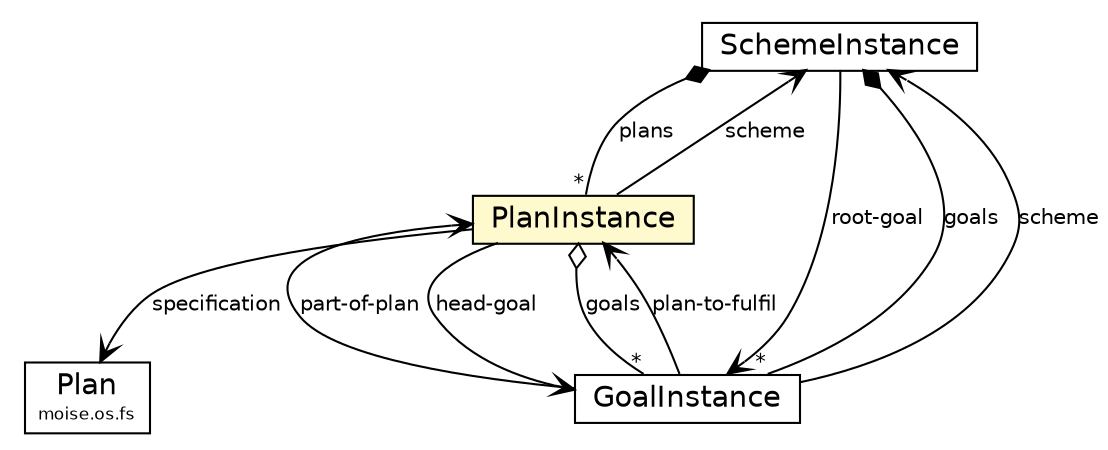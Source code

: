 #!/usr/local/bin/dot
#
# Class diagram 
# Generated by UMLGraph version R5_6_6-1-g9240c4 (http://www.umlgraph.org/)
#

digraph G {
	edge [fontname="Helvetica",fontsize=10,labelfontname="Helvetica",labelfontsize=10];
	node [fontname="Helvetica",fontsize=10,shape=plaintext];
	nodesep=0.25;
	ranksep=0.5;
	// moise.oe.SchemeInstance
	c9640 [label=<<table title="moise.oe.SchemeInstance" border="0" cellborder="1" cellspacing="0" cellpadding="2" port="p" href="./SchemeInstance.html">
		<tr><td><table border="0" cellspacing="0" cellpadding="1">
<tr><td align="center" balign="center"> SchemeInstance </td></tr>
		</table></td></tr>
		</table>>, URL="./SchemeInstance.html", fontname="Helvetica", fontcolor="black", fontsize=14.0];
	// moise.oe.PlanInstance
	c9643 [label=<<table title="moise.oe.PlanInstance" border="0" cellborder="1" cellspacing="0" cellpadding="2" port="p" bgcolor="lemonChiffon" href="./PlanInstance.html">
		<tr><td><table border="0" cellspacing="0" cellpadding="1">
<tr><td align="center" balign="center"> PlanInstance </td></tr>
		</table></td></tr>
		</table>>, URL="./PlanInstance.html", fontname="Helvetica", fontcolor="black", fontsize=14.0];
	// moise.oe.GoalInstance
	c9650 [label=<<table title="moise.oe.GoalInstance" border="0" cellborder="1" cellspacing="0" cellpadding="2" port="p" href="./GoalInstance.html">
		<tr><td><table border="0" cellspacing="0" cellpadding="1">
<tr><td align="center" balign="center"> GoalInstance </td></tr>
		</table></td></tr>
		</table>>, URL="./GoalInstance.html", fontname="Helvetica", fontcolor="black", fontsize=14.0];
	// moise.os.fs.Plan
	c9656 [label=<<table title="moise.os.fs.Plan" border="0" cellborder="1" cellspacing="0" cellpadding="2" port="p" href="../os/fs/Plan.html">
		<tr><td><table border="0" cellspacing="0" cellpadding="1">
<tr><td align="center" balign="center"> Plan </td></tr>
<tr><td align="center" balign="center"><font point-size="8.0"> moise.os.fs </font></td></tr>
		</table></td></tr>
		</table>>, URL="../os/fs/Plan.html", fontname="Helvetica", fontcolor="black", fontsize=14.0];
	// moise.oe.SchemeInstance NAVASSOC moise.oe.GoalInstance
	c9640:p -> c9650:p [taillabel="", label="root-goal", headlabel="", fontname="Helvetica", fontcolor="black", fontsize=10.0, color="black", arrowhead=open];
	// moise.oe.SchemeInstance COMPOSED moise.oe.GoalInstance
	c9640:p -> c9650:p [taillabel="", label="goals", headlabel="*", fontname="Helvetica", fontcolor="black", fontsize=10.0, color="black", arrowhead=none, arrowtail=diamond, dir=both];
	// moise.oe.SchemeInstance COMPOSED moise.oe.PlanInstance
	c9640:p -> c9643:p [taillabel="", label="plans", headlabel="*", fontname="Helvetica", fontcolor="black", fontsize=10.0, color="black", arrowhead=none, arrowtail=diamond, dir=both];
	// moise.oe.PlanInstance NAVASSOC moise.os.fs.Plan
	c9643:p -> c9656:p [taillabel="", label="specification", headlabel="", fontname="Helvetica", fontcolor="black", fontsize=10.0, color="black", arrowhead=open];
	// moise.oe.PlanInstance NAVASSOC moise.oe.SchemeInstance
	c9643:p -> c9640:p [taillabel="", label="scheme", headlabel="", fontname="Helvetica", fontcolor="black", fontsize=10.0, color="black", arrowhead=open];
	// moise.oe.PlanInstance NAVASSOC moise.oe.GoalInstance
	c9643:p -> c9650:p [taillabel="", label="head-goal", headlabel="", fontname="Helvetica", fontcolor="black", fontsize=10.0, color="black", arrowhead=open];
	// moise.oe.PlanInstance HAS moise.oe.GoalInstance
	c9643:p -> c9650:p [taillabel="", label="goals", headlabel="*", fontname="Helvetica", fontcolor="black", fontsize=10.0, color="black", arrowhead=none, arrowtail=ediamond, dir=both];
	// moise.oe.GoalInstance NAVASSOC moise.oe.PlanInstance
	c9650:p -> c9643:p [taillabel="", label="plan-to-fulfil", headlabel="", fontname="Helvetica", fontcolor="black", fontsize=10.0, color="black", arrowhead=open];
	// moise.oe.GoalInstance NAVASSOC moise.oe.PlanInstance
	c9650:p -> c9643:p [taillabel="", label="part-of-plan", headlabel="", fontname="Helvetica", fontcolor="black", fontsize=10.0, color="black", arrowhead=open];
	// moise.oe.GoalInstance NAVASSOC moise.oe.SchemeInstance
	c9650:p -> c9640:p [taillabel="", label="scheme", headlabel="", fontname="Helvetica", fontcolor="black", fontsize=10.0, color="black", arrowhead=open];
}

